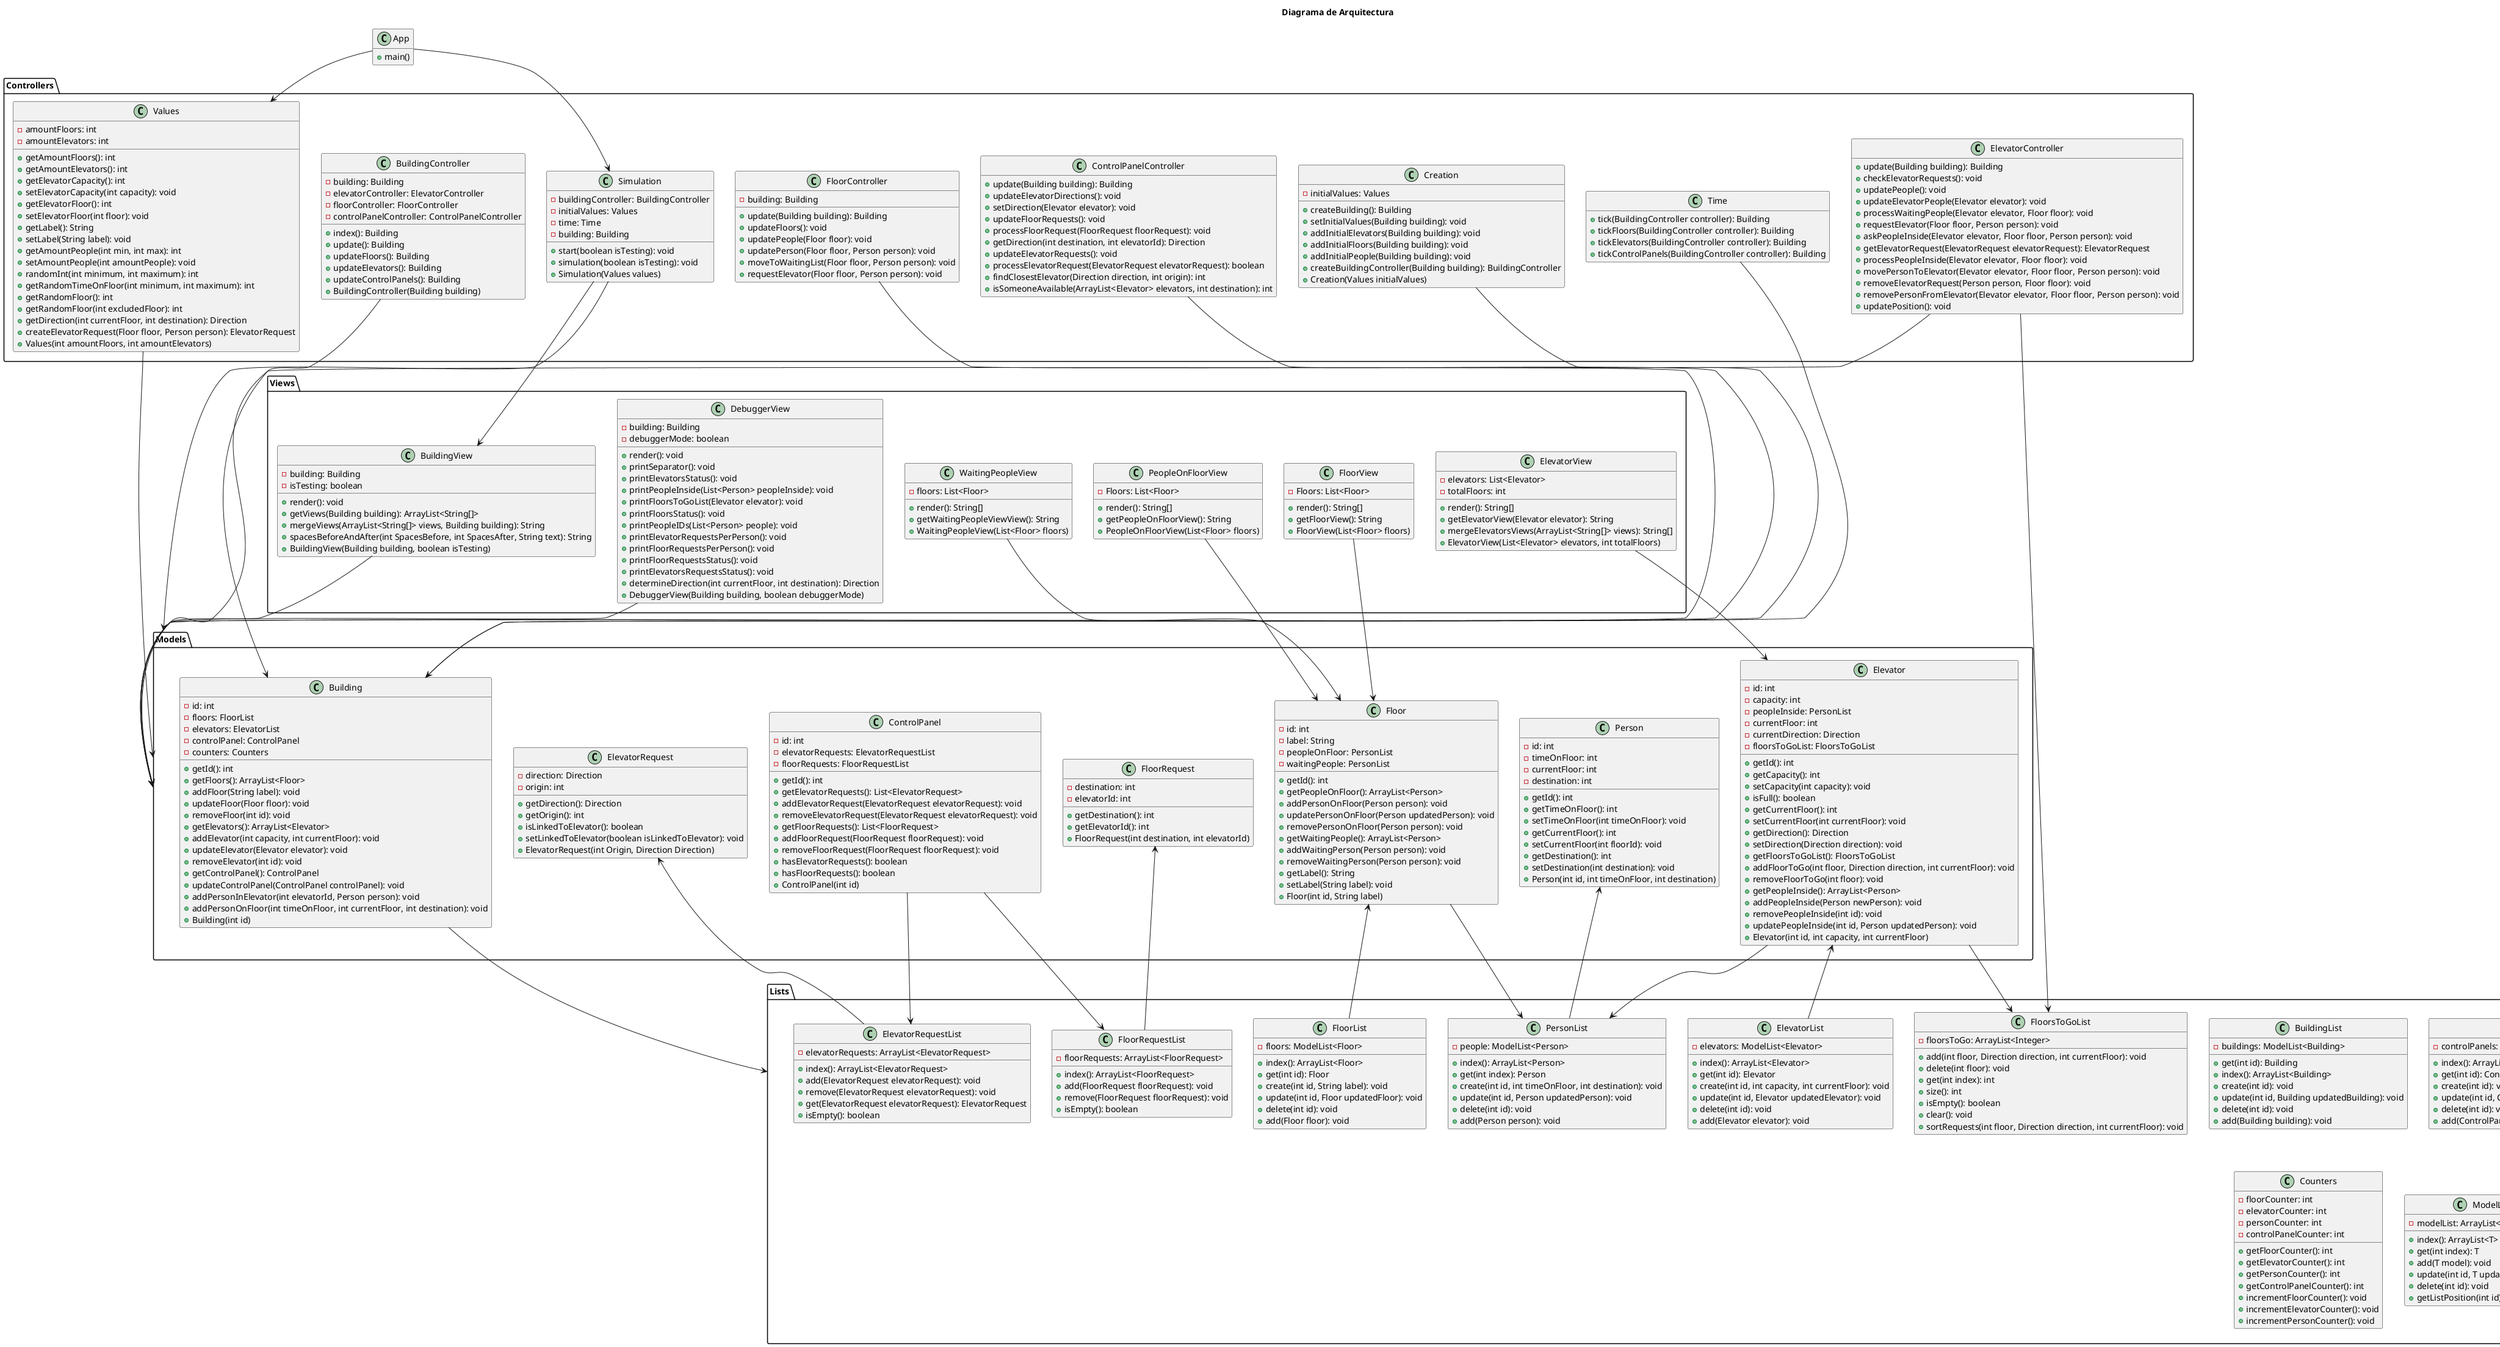 @startuml Diagrama_de_Arquitectura

title Diagrama de Arquitectura

skinparam {
    NoteBackgroundColor #whiteSmoke
}

hide empty members

class App {
    + main()
}

package Controllers {
    class BuildingController {
        - building: Building
        - elevatorController: ElevatorController
        - floorController: FloorController
        - controlPanelController: ControlPanelController
        + index(): Building
        + update(): Building
        + updateFloors(): Building
        + updateElevators(): Building
        + updateControlPanels(): Building
        + BuildingController(Building building)
    }

    class ElevatorController {
        + update(Building building): Building
        + checkElevatorRequests(): void
        + updatePeople(): void
        + updateElevatorPeople(Elevator elevator): void
        + processWaitingPeople(Elevator elevator, Floor floor): void
        + requestElevator(Floor floor, Person person): void
        + askPeopleInside(Elevator elevator, Floor floor, Person person): void
        + getElevatorRequest(ElevatorRequest elevatorRequest): ElevatorRequest
        + processPeopleInside(Elevator elevator, Floor floor): void
        + movePersonToElevator(Elevator elevator, Floor floor, Person person): void
        + removeElevatorRequest(Person person, Floor floor): void
        + removePersonFromElevator(Elevator elevator, Floor floor, Person person): void
        + updatePosition(): void
    }

    class Values {
        - amountFloors: int
        - amountElevators: int
        + getAmountFloors(): int
        + getAmountElevators(): int
        + getElevatorCapacity(): int
        + setElevatorCapacity(int capacity): void
        + getElevatorFloor(): int
        + setElevatorFloor(int floor): void
        + getLabel(): String
        + setLabel(String label): void
        + getAmountPeople(int min, int max): int
        + setAmountPeople(int amountPeople): void
        + randomInt(int minimum, int maximum): int
        + getRandomTimeOnFloor(int minimum, int maximum): int
        + getRandomFloor(): int
        + getRandomFloor(int excludedFloor): int
        + getDirection(int currentFloor, int destination): Direction
        + createElevatorRequest(Floor floor, Person person): ElevatorRequest
        + Values(int amountFloors, int amountElevators)
    }

    class Simulation {
        - buildingController: BuildingController
        - initialValues: Values
        - time: Time
        - building: Building
        + start(boolean isTesting): void
        + simulation(boolean isTesting): void
        + Simulation(Values values)
    }

    class Time {
        + tick(BuildingController controller): Building
        + tickFloors(BuildingController controller): Building
        + tickElevators(BuildingController controller): Building
        + tickControlPanels(BuildingController controller): Building
    }

    class FloorController {
        - building: Building
        + update(Building building): Building
        + updateFloors(): void
        + updatePeople(Floor floor): void
        + updatePerson(Floor floor, Person person): void
        + moveToWaitingList(Floor floor, Person person): void
        + requestElevator(Floor floor, Person person): void
    }

    class ControlPanelController {
        + update(Building building): Building
        + updateElevatorDirections(): void
        + setDirection(Elevator elevator): void
        + updateFloorRequests(): void
        + processFloorRequest(FloorRequest floorRequest): void
        + getDirection(int destination, int elevatorId): Direction
        + updateElevatorRequests(): void
        + processElevatorRequest(ElevatorRequest elevatorRequest): boolean
        + findClosestElevator(Direction direction, int origin): int
        + isSomeoneAvailable(ArrayList<Elevator> elevators, int destination): int
    }

    class Creation {
        - initialValues: Values
        + createBuilding(): Building
        + setInitialValues(Building building): void
        + addInitialElevators(Building building): void
        + addInitialFloors(Building building): void
        + addInitialPeople(Building building): void
        + createBuildingController(Building building): BuildingController
        + Creation(Values initialValues)
    }
}
package Lists {
    class BuildingList {
        - buildings: ModelList<Building>
        + get(int id): Building
        + index(): ArrayList<Building>
        + create(int id): void
        + update(int id, Building updatedBuilding): void
        + delete(int id): void
        + add(Building building): void
    }

    class ControlPanelList {
        - controlPanels: ModelList<ControlPanel>
        + index(): ArrayList<ControlPanel>
        + get(int id): ControlPanel
        + create(int id): void
        + update(int id, ControlPanel updatedControlPanel): void
        + delete(int id): void
        + add(ControlPanel controlPanel): void
    }

    class Counters {
        - floorCounter: int
        - elevatorCounter: int
        - personCounter: int
        - controlPanelCounter: int
        + getFloorCounter(): int
        + getElevatorCounter(): int
        + getPersonCounter(): int
        + getControlPanelCounter(): int
        + incrementFloorCounter(): void
        + incrementElevatorCounter(): void
        + incrementPersonCounter(): void
    }

    class ElevatorList {
        - elevators: ModelList<Elevator>
        + index(): ArrayList<Elevator>
        + get(int id): Elevator
        + create(int id, int capacity, int currentFloor): void
        + update(int id, Elevator updatedElevator): void
        + delete(int id): void
        + add(Elevator elevator): void
    }

    class ElevatorRequestList {
        - elevatorRequests: ArrayList<ElevatorRequest>
        + index(): ArrayList<ElevatorRequest>
        + add(ElevatorRequest elevatorRequest): void
        + remove(ElevatorRequest elevatorRequest): void
        + get(ElevatorRequest elevatorRequest): ElevatorRequest
        + isEmpty(): boolean
    }

    class FloorList {
        - floors: ModelList<Floor>
        + index(): ArrayList<Floor>
        + get(int id): Floor
        + create(int id, String label): void
        + update(int id, Floor updatedFloor): void
        + delete(int id): void
        + add(Floor floor): void
    }

    class FloorRequestList {
        - floorRequests: ArrayList<FloorRequest>
        + index(): ArrayList<FloorRequest>
        + add(FloorRequest floorRequest): void
        + remove(FloorRequest floorRequest): void
        + isEmpty(): boolean
    }

    class FloorsToGoList {
        - floorsToGo: ArrayList<Integer>
        + add(int floor, Direction direction, int currentFloor): void
        + delete(int floor): void
        + get(int index): int
        + size(): int
        + isEmpty(): boolean
        + clear(): void
        + sortRequests(int floor, Direction direction, int currentFloor): void
    }

    class ModelList<T> {
        - modelList: ArrayList<T>
        + index(): ArrayList<T>
        + get(int index): T
        + add(T model): void
        + update(int id, T updatedModel): void
        + delete(int id): void
        + getListPosition(int id): int
    }

    class PersonList {
        - people: ModelList<Person>
        + index(): ArrayList<Person>
        + get(int index): Person
        + create(int id, int timeOnFloor, int destination): void
        + update(int id, Person updatedPerson): void
        + delete(int id): void
        + add(Person person): void
    }
}

package Models {
    class Building {
        - id: int
        - floors: FloorList
        - elevators: ElevatorList
        - controlPanel: ControlPanel
        - counters: Counters
        + getId(): int
        + getFloors(): ArrayList<Floor>
        + addFloor(String label): void
        + updateFloor(Floor floor): void
        + removeFloor(int id): void
        + getElevators(): ArrayList<Elevator>
        + addElevator(int capacity, int currentFloor): void
        + updateElevator(Elevator elevator): void
        + removeElevator(int id): void
        + getControlPanel(): ControlPanel
        + updateControlPanel(ControlPanel controlPanel): void
        + addPersonInElevator(int elevatorId, Person person): void
        + addPersonOnFloor(int timeOnFloor, int currentFloor, int destination): void
        + Building(int id)
    }

    class ControlPanel {
        - id: int
        - elevatorRequests: ElevatorRequestList
        - floorRequests: FloorRequestList
        + getId(): int
        + getElevatorRequests(): List<ElevatorRequest>
        + addElevatorRequest(ElevatorRequest elevatorRequest): void
        + removeElevatorRequest(ElevatorRequest elevatorRequest): void
        + getFloorRequests(): List<FloorRequest>
        + addFloorRequest(FloorRequest floorRequest): void
        + removeFloorRequest(FloorRequest floorRequest): void
        + hasElevatorRequests(): boolean
        + hasFloorRequests(): boolean
        + ControlPanel(int id)
    }

    class Elevator {
        - id: int
        - capacity: int
        - peopleInside: PersonList
        - currentFloor: int
        - currentDirection: Direction
        - floorsToGoList: FloorsToGoList
        + getId(): int
        + getCapacity(): int
        + setCapacity(int capacity): void
        + isFull(): boolean
        + getCurrentFloor(): int
        + setCurrentFloor(int currentFloor): void
        + getDirection(): Direction
        + setDirection(Direction direction): void
        + getFloorsToGoList(): FloorsToGoList
        + addFloorToGo(int floor, Direction direction, int currentFloor): void
        + removeFloorToGo(int floor): void
        + getPeopleInside(): ArrayList<Person>
        + addPeopleInside(Person newPerson): void
        + removePeopleInside(int id): void
        + updatePeopleInside(int id, Person updatedPerson): void
        + Elevator(int id, int capacity, int currentFloor)
    }

    class ElevatorRequest {
        - direction: Direction
        - origin: int
        + getDirection(): Direction
        + getOrigin(): int
        + isLinkedToElevator(): boolean
        + setLinkedToElevator(boolean isLinkedToElevator): void
        + ElevatorRequest(int Origin, Direction Direction)
    }

    class Floor {
        - id: int
        - label: String
        - peopleOnFloor: PersonList
        - waitingPeople: PersonList
        + getId(): int
        + getPeopleOnFloor(): ArrayList<Person>
        + addPersonOnFloor(Person person): void
        + updatePersonOnFloor(Person updatedPerson): void
        + removePersonOnFloor(Person person): void
        + getWaitingPeople(): ArrayList<Person>
        + addWaitingPerson(Person person): void
        + removeWaitingPerson(Person person): void
        + getLabel(): String
        + setLabel(String label): void
        + Floor(int id, String label)
    }

    class FloorRequest {
        - destination: int
        - elevatorId: int
        + getDestination(): int
        + getElevatorId(): int
        + FloorRequest(int destination, int elevatorId)
    }

    class Person {
        - id: int
        - timeOnFloor: int
        - currentFloor: int
        - destination: int
        + getId(): int
        + getTimeOnFloor(): int
        + setTimeOnFloor(int timeOnFloor): void
        + getCurrentFloor(): int
        + setCurrentFloor(int floorId): void
        + getDestination(): int
        + setDestination(int destination): void
        + Person(int id, int timeOnFloor, int destination)
    }
}

package Views {
    class BuildingView {
        - building: Building
        - isTesting: boolean
        + render(): void
        + getViews(Building building): ArrayList<String[]>
        + mergeViews(ArrayList<String[]> views, Building building): String
        + spacesBeforeAndAfter(int SpacesBefore, int SpacesAfter, String text): String
        + BuildingView(Building building, boolean isTesting)
    }

    class DebuggerView {
        - building: Building
        - debuggerMode: boolean
        + render(): void
        + printSeparator(): void
        + printElevatorsStatus(): void
        + printPeopleInside(List<Person> peopleInside): void
        + printFloorsToGoList(Elevator elevator): void
        + printFloorsStatus(): void
        + printPeopleIDs(List<Person> people): void
        + printElevatorRequestsPerPerson(): void
        + printFloorRequestsPerPerson(): void
        + printFloorRequestsStatus(): void
        + printElevatorsRequestsStatus(): void
        + determineDirection(int currentFloor, int destination): Direction
        + DebuggerView(Building building, boolean debuggerMode)
    }

    class ElevatorView {
        - elevators: List<Elevator>
        - totalFloors: int
        + render(): String[]
        + getElevatorView(Elevator elevator): String
        + mergeElevatorsViews(ArrayList<String[]> views): String[]
        + ElevatorView(List<Elevator> elevators, int totalFloors)
    }

    class WaitingPeopleView {
        - floors: List<Floor>
        + render(): String[]
        + getWaitingPeopleViewView(): String
        + WaitingPeopleView(List<Floor> floors)
    }

    class FloorView {
        - Floors: List<Floor>
        + render(): String[]
        + getFloorView(): String
        + FloorView(List<Floor> floors)
    }

    class PeopleOnFloorView {
        - Floors: List<Floor>
        + render(): String[]
        + getPeopleOnFloorView(): String
        + PeopleOnFloorView(List<Floor> floors)
    }
}

BuildingController --> Building
ControlPanelController --> Models
Creation --> Building
ElevatorController --> Models
ElevatorController --> FloorsToGoList
FloorController --> Models
Simulation --> Models
Simulation --> BuildingView
Time --> Building
Values --> Models
ElevatorList --> Elevator
ElevatorRequestList --> ElevatorRequest
FloorList --> Floor
FloorRequestList --> FloorRequest
PersonList --> Person
Building --> Lists
ControlPanel --> ElevatorRequestList
ControlPanel --> FloorRequestList
Elevator --> FloorsToGoList
Elevator --> PersonList
Floor --> PersonList

BuildingView --> Models
DebuggerView --> Models
ElevatorView --> Elevator
FloorView --> Floor
PeopleOnFloorView --> Floor
WaitingPeopleView --> Floor
App --> Simulation
App --> Values

@enduml
